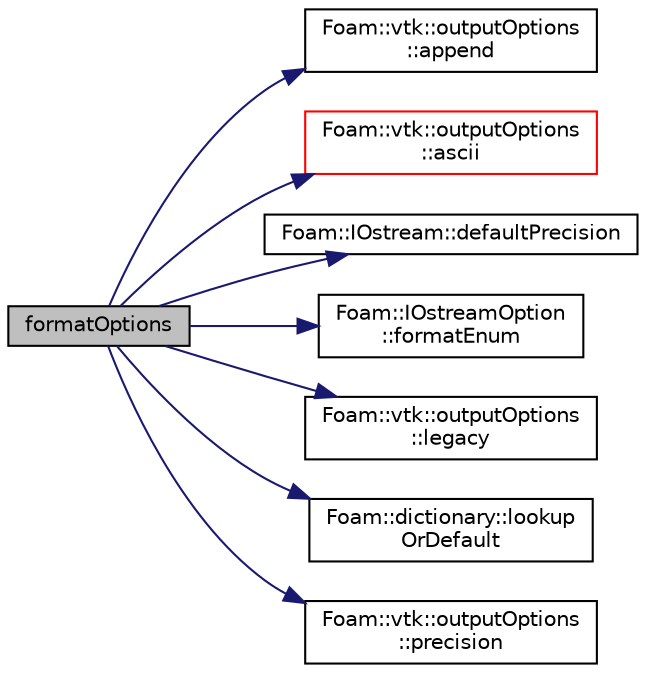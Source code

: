 digraph "formatOptions"
{
  bgcolor="transparent";
  edge [fontname="Helvetica",fontsize="10",labelfontname="Helvetica",labelfontsize="10"];
  node [fontname="Helvetica",fontsize="10",shape=record];
  rankdir="LR";
  Node1 [label="formatOptions",height=0.2,width=0.4,color="black", fillcolor="grey75", style="filled" fontcolor="black"];
  Node1 -> Node2 [color="midnightblue",fontsize="10",style="solid",fontname="Helvetica"];
  Node2 [label="Foam::vtk::outputOptions\l::append",height=0.2,width=0.4,color="black",URL="$classFoam_1_1vtk_1_1outputOptions.html#a060c79b83d32f37ba749b33d57bf7e5b",tooltip="True if output format uses an append mode. "];
  Node1 -> Node3 [color="midnightblue",fontsize="10",style="solid",fontname="Helvetica"];
  Node3 [label="Foam::vtk::outputOptions\l::ascii",height=0.2,width=0.4,color="red",URL="$classFoam_1_1vtk_1_1outputOptions.html#a8875822a2c3a0fc409f51165068451ee",tooltip="True if output format is ASCII. "];
  Node1 -> Node4 [color="midnightblue",fontsize="10",style="solid",fontname="Helvetica"];
  Node4 [label="Foam::IOstream::defaultPrecision",height=0.2,width=0.4,color="black",URL="$classFoam_1_1IOstream.html#acafd3ffa87132f6de66eb8be4cb83bc4",tooltip="Return the default precision. "];
  Node1 -> Node5 [color="midnightblue",fontsize="10",style="solid",fontname="Helvetica"];
  Node5 [label="Foam::IOstreamOption\l::formatEnum",height=0.2,width=0.4,color="black",URL="$classFoam_1_1IOstreamOption.html#ae5716c578897bdd37d9bd7a2c01db97c",tooltip="The stream format enum corresponding to the string. "];
  Node1 -> Node6 [color="midnightblue",fontsize="10",style="solid",fontname="Helvetica"];
  Node6 [label="Foam::vtk::outputOptions\l::legacy",height=0.2,width=0.4,color="black",URL="$classFoam_1_1vtk_1_1outputOptions.html#a339c7bb3560c72a48b5a841cb5216e63",tooltip="True if writer uses legacy file format. "];
  Node1 -> Node7 [color="midnightblue",fontsize="10",style="solid",fontname="Helvetica"];
  Node7 [label="Foam::dictionary::lookup\lOrDefault",height=0.2,width=0.4,color="black",URL="$classFoam_1_1dictionary.html#aafeb5b6d423ef84158f94a21512dc0df",tooltip="Find and return a T, or return the given default value. FatalIOError if it is found and the number of..."];
  Node1 -> Node8 [color="midnightblue",fontsize="10",style="solid",fontname="Helvetica"];
  Node8 [label="Foam::vtk::outputOptions\l::precision",height=0.2,width=0.4,color="black",URL="$classFoam_1_1vtk_1_1outputOptions.html#a7fade36a019888da6d0a8deefcf61c74",tooltip="Return the ASCII write precision. "];
}
